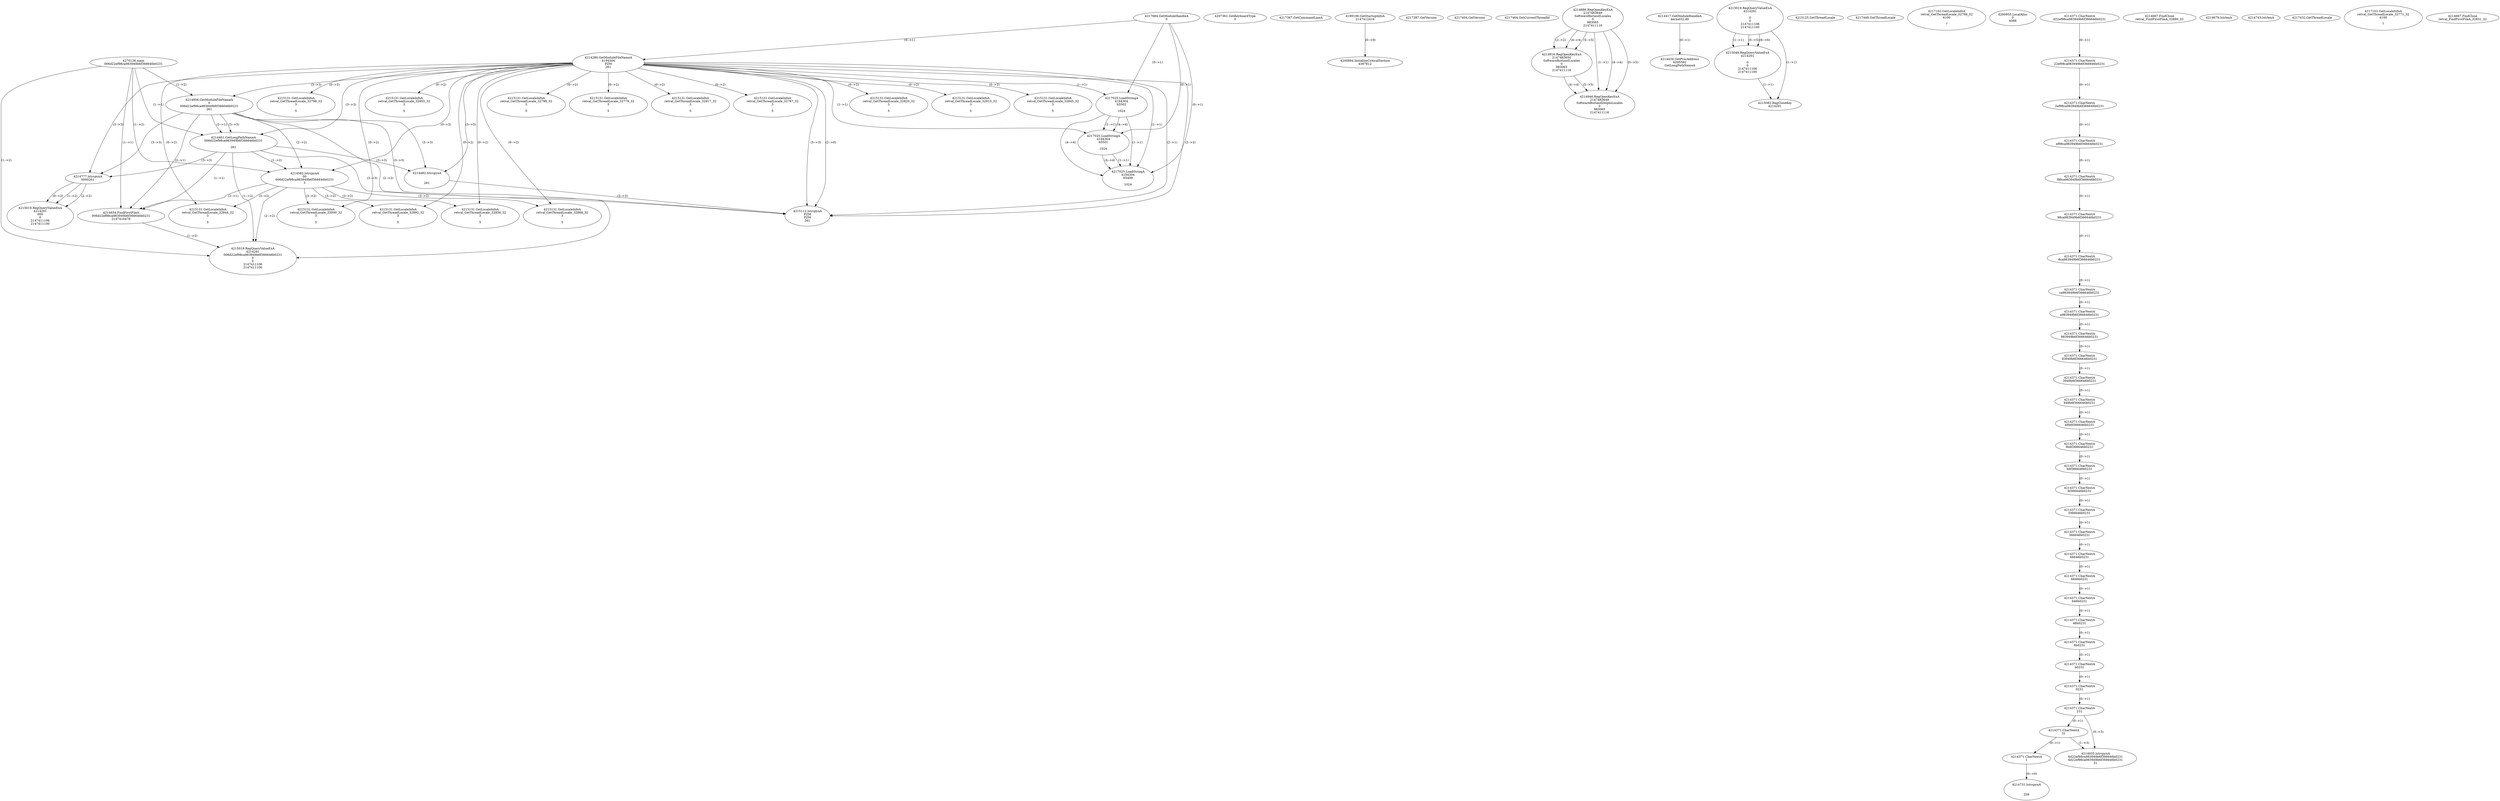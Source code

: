 // Global SCDG with merge call
digraph {
	0 [label="4270136.main
006d22ef98ca983949b6f366646b0231"]
	1 [label="4217684.GetModuleHandleA
0"]
	2 [label="4207361.GetKeyboardType
0"]
	3 [label="4217367.GetCommandLineA
"]
	4 [label="4199106.GetStartupInfoA
2147412416"]
	5 [label="4217387.GetVersion
"]
	6 [label="4217404.GetVersion
"]
	7 [label="4217464.GetCurrentThreadId
"]
	8 [label="4214286.GetModuleFileNameA
4194304
PZM
261"]
	1 -> 8 [label="(0-->1)"]
	9 [label="4214856.GetModuleFileNameA
0
006d22ef98ca983949b6f366646b0231
261"]
	0 -> 9 [label="(1-->2)"]
	8 -> 9 [label="(3-->3)"]
	10 [label="4214886.RegOpenKeyExA
2147483649
Software\Borland\Locales
0
983065
2147411116"]
	11 [label="4214417.GetModuleHandleA
kernel32.dll"]
	12 [label="4214434.GetProcAddress
6295592
GetLongPathNameA"]
	11 -> 12 [label="(0-->1)"]
	13 [label="4214461.GetLongPathNameA
006d22ef98ca983949b6f366646b0231

261"]
	0 -> 13 [label="(1-->1)"]
	9 -> 13 [label="(2-->1)"]
	8 -> 13 [label="(3-->3)"]
	9 -> 13 [label="(3-->3)"]
	14 [label="4214482.lstrcpynA


261"]
	8 -> 14 [label="(3-->3)"]
	9 -> 14 [label="(3-->3)"]
	13 -> 14 [label="(3-->3)"]
	15 [label="4215019.RegQueryValueExA
4214291

0
0
2147411106
2147411100"]
	16 [label="4215049.RegQueryValueExA
4214291

0
0
2147411106
2147411100"]
	15 -> 16 [label="(1-->1)"]
	15 -> 16 [label="(5-->5)"]
	15 -> 16 [label="(6-->6)"]
	17 [label="4215083.RegCloseKey
4214291"]
	15 -> 17 [label="(1-->1)"]
	16 -> 17 [label="(1-->1)"]
	18 [label="4215112.lstrcpynA
PZM
PZM
261"]
	8 -> 18 [label="(2-->1)"]
	8 -> 18 [label="(2-->2)"]
	8 -> 18 [label="(3-->3)"]
	9 -> 18 [label="(3-->3)"]
	13 -> 18 [label="(3-->3)"]
	14 -> 18 [label="(3-->3)"]
	8 -> 18 [label="(2-->0)"]
	19 [label="4215125.GetThreadLocale
"]
	20 [label="4215131.GetLocaleInfoA
retval_GetThreadLocale_32798_32
3

5"]
	8 -> 20 [label="(0-->2)"]
	21 [label="4217025.LoadStringA
4194304
65502

1024"]
	1 -> 21 [label="(0-->1)"]
	8 -> 21 [label="(1-->1)"]
	22 [label="4217449.GetThreadLocale
"]
	23 [label="4217102.GetLocaleInfoA
retval_GetThreadLocale_32768_32
4100

7"]
	24 [label="4215131.GetLocaleInfoA
retval_GetThreadLocale_32855_32
3

5"]
	8 -> 24 [label="(0-->2)"]
	25 [label="4200894.InitializeCriticalSection
4367812"]
	4 -> 25 [label="(0-->0)"]
	26 [label="4200955.LocalAlloc
0
4088"]
	27 [label="4214916.RegOpenKeyExA
2147483650
Software\Borland\Locales
0
983065
2147411116"]
	10 -> 27 [label="(2-->2)"]
	10 -> 27 [label="(4-->4)"]
	10 -> 27 [label="(5-->5)"]
	28 [label="4214582.lstrcpynA
00
006d22ef98ca983949b6f366646b0231
3"]
	0 -> 28 [label="(1-->2)"]
	9 -> 28 [label="(2-->2)"]
	13 -> 28 [label="(1-->2)"]
	8 -> 28 [label="(0-->3)"]
	29 [label="4214371.CharNextA
d22ef98ca983949b6f366646b0231"]
	30 [label="4214371.CharNextA
22ef98ca983949b6f366646b0231"]
	29 -> 30 [label="(0-->1)"]
	31 [label="4214371.CharNextA
2ef98ca983949b6f366646b0231"]
	30 -> 31 [label="(0-->1)"]
	32 [label="4214371.CharNextA
ef98ca983949b6f366646b0231"]
	31 -> 32 [label="(0-->1)"]
	33 [label="4214371.CharNextA
f98ca983949b6f366646b0231"]
	32 -> 33 [label="(0-->1)"]
	34 [label="4214371.CharNextA
98ca983949b6f366646b0231"]
	33 -> 34 [label="(0-->1)"]
	35 [label="4214371.CharNextA
8ca983949b6f366646b0231"]
	34 -> 35 [label="(0-->1)"]
	36 [label="4214371.CharNextA
ca983949b6f366646b0231"]
	35 -> 36 [label="(0-->1)"]
	37 [label="4214371.CharNextA
a983949b6f366646b0231"]
	36 -> 37 [label="(0-->1)"]
	38 [label="4214371.CharNextA
983949b6f366646b0231"]
	37 -> 38 [label="(0-->1)"]
	39 [label="4214371.CharNextA
83949b6f366646b0231"]
	38 -> 39 [label="(0-->1)"]
	40 [label="4214371.CharNextA
3949b6f366646b0231"]
	39 -> 40 [label="(0-->1)"]
	41 [label="4214371.CharNextA
949b6f366646b0231"]
	40 -> 41 [label="(0-->1)"]
	42 [label="4214371.CharNextA
49b6f366646b0231"]
	41 -> 42 [label="(0-->1)"]
	43 [label="4214371.CharNextA
9b6f366646b0231"]
	42 -> 43 [label="(0-->1)"]
	44 [label="4214371.CharNextA
b6f366646b0231"]
	43 -> 44 [label="(0-->1)"]
	45 [label="4214371.CharNextA
6f366646b0231"]
	44 -> 45 [label="(0-->1)"]
	46 [label="4214371.CharNextA
f366646b0231"]
	45 -> 46 [label="(0-->1)"]
	47 [label="4214371.CharNextA
366646b0231"]
	46 -> 47 [label="(0-->1)"]
	48 [label="4214371.CharNextA
66646b0231"]
	47 -> 48 [label="(0-->1)"]
	49 [label="4214371.CharNextA
6646b0231"]
	48 -> 49 [label="(0-->1)"]
	50 [label="4214371.CharNextA
646b0231"]
	49 -> 50 [label="(0-->1)"]
	51 [label="4214371.CharNextA
46b0231"]
	50 -> 51 [label="(0-->1)"]
	52 [label="4214371.CharNextA
6b0231"]
	51 -> 52 [label="(0-->1)"]
	53 [label="4214371.CharNextA
b0231"]
	52 -> 53 [label="(0-->1)"]
	54 [label="4214371.CharNextA
0231"]
	53 -> 54 [label="(0-->1)"]
	55 [label="4214371.CharNextA
231"]
	54 -> 55 [label="(0-->1)"]
	56 [label="4214371.CharNextA
31"]
	55 -> 56 [label="(0-->1)"]
	57 [label="4214371.CharNextA
1"]
	56 -> 57 [label="(0-->1)"]
	58 [label="4214635.lstrcpynA
6d22ef98ca983949b6f366646b0231
6d22ef98ca983949b6f366646b0231
31"]
	55 -> 58 [label="(0-->3)"]
	56 -> 58 [label="(1-->3)"]
	59 [label="4214654.FindFirstFileA
006d22ef98ca983949b6f366646b0231
2147410478"]
	0 -> 59 [label="(1-->1)"]
	9 -> 59 [label="(2-->1)"]
	13 -> 59 [label="(1-->1)"]
	28 -> 59 [label="(2-->1)"]
	60 [label="4214667.FindClose
retval_FindFirstFileA_32890_32"]
	61 [label="4214679.lstrlenA
"]
	62 [label="4214731.lstrcpynA


258"]
	57 -> 62 [label="(0-->0)"]
	63 [label="4214743.lstrlenA
"]
	64 [label="4214777.lstrcpynA
00\
00\
261"]
	8 -> 64 [label="(3-->3)"]
	9 -> 64 [label="(3-->3)"]
	13 -> 64 [label="(3-->3)"]
	65 [label="4215019.RegQueryValueExA
4214291
00\
0
0
2147411106
2147411100"]
	64 -> 65 [label="(1-->2)"]
	64 -> 65 [label="(2-->2)"]
	64 -> 65 [label="(0-->2)"]
	66 [label="4215131.GetLocaleInfoA
retval_GetThreadLocale_33000_32
3

5"]
	8 -> 66 [label="(0-->2)"]
	28 -> 66 [label="(3-->2)"]
	67 [label="4217432.GetThreadLocale
"]
	68 [label="4217102.GetLocaleInfoA
retval_GetThreadLocale_32771_32
4100

7"]
	69 [label="4214667.FindClose
retval_FindFirstFileA_32831_32"]
	70 [label="4215131.GetLocaleInfoA
retval_GetThreadLocale_32856_32
3

5"]
	8 -> 70 [label="(0-->2)"]
	28 -> 70 [label="(3-->2)"]
	71 [label="4217025.LoadStringA
4194304
65501

1024"]
	1 -> 71 [label="(0-->1)"]
	8 -> 71 [label="(1-->1)"]
	21 -> 71 [label="(1-->1)"]
	21 -> 71 [label="(4-->4)"]
	72 [label="4217025.LoadStringA
4194304
65499

1024"]
	1 -> 72 [label="(0-->1)"]
	8 -> 72 [label="(1-->1)"]
	21 -> 72 [label="(1-->1)"]
	71 -> 72 [label="(1-->1)"]
	21 -> 72 [label="(4-->4)"]
	71 -> 72 [label="(4-->4)"]
	73 [label="4215131.GetLocaleInfoA
retval_GetThreadLocale_32892_32
3

5"]
	8 -> 73 [label="(0-->2)"]
	28 -> 73 [label="(3-->2)"]
	74 [label="4215131.GetLocaleInfoA
retval_GetThreadLocale_32799_32
3

5"]
	8 -> 74 [label="(0-->2)"]
	75 [label="4214946.RegOpenKeyExA
2147483649
Software\Borland\Delphi\Locales
0
983065
2147411116"]
	10 -> 75 [label="(1-->1)"]
	10 -> 75 [label="(4-->4)"]
	27 -> 75 [label="(4-->4)"]
	10 -> 75 [label="(5-->5)"]
	27 -> 75 [label="(5-->5)"]
	76 [label="4215131.GetLocaleInfoA
retval_GetThreadLocale_32778_32
3

5"]
	8 -> 76 [label="(0-->2)"]
	77 [label="4215131.GetLocaleInfoA
retval_GetThreadLocale_32817_32
3

5"]
	8 -> 77 [label="(0-->2)"]
	78 [label="4215131.GetLocaleInfoA
retval_GetThreadLocale_32787_32
3

5"]
	8 -> 78 [label="(0-->2)"]
	79 [label="4215131.GetLocaleInfoA
retval_GetThreadLocale_32820_32
3

5"]
	8 -> 79 [label="(0-->2)"]
	80 [label="4215131.GetLocaleInfoA
retval_GetThreadLocale_32810_32
3

5"]
	8 -> 80 [label="(0-->2)"]
	81 [label="4215019.RegQueryValueExA
4214291
006d22ef98ca983949b6f366646b0231
0
0
2147411106
2147411100"]
	0 -> 81 [label="(1-->2)"]
	9 -> 81 [label="(2-->2)"]
	13 -> 81 [label="(1-->2)"]
	28 -> 81 [label="(2-->2)"]
	59 -> 81 [label="(1-->2)"]
	82 [label="4215131.GetLocaleInfoA
retval_GetThreadLocale_32844_32
3

5"]
	8 -> 82 [label="(0-->2)"]
	28 -> 82 [label="(3-->2)"]
	83 [label="4215131.GetLocaleInfoA
retval_GetThreadLocale_32868_32
3

5"]
	8 -> 83 [label="(0-->2)"]
	28 -> 83 [label="(3-->2)"]
	84 [label="4215131.GetLocaleInfoA
retval_GetThreadLocale_32845_32
3

5"]
	8 -> 84 [label="(0-->2)"]
}
